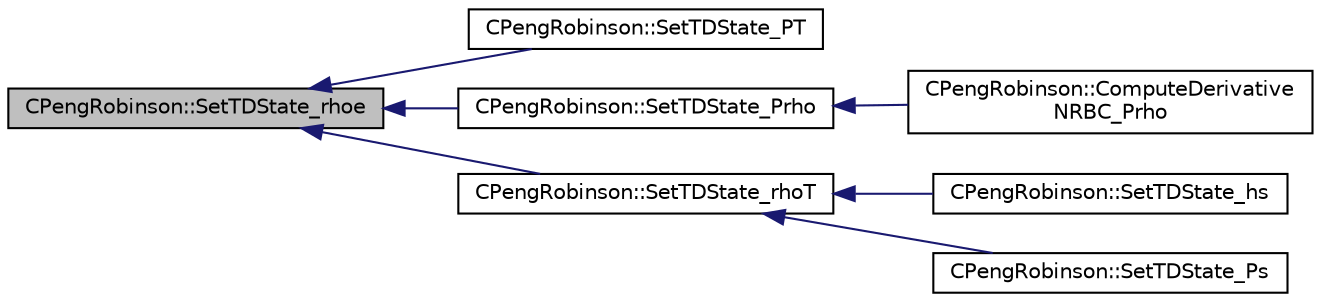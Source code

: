 digraph "CPengRobinson::SetTDState_rhoe"
{
  edge [fontname="Helvetica",fontsize="10",labelfontname="Helvetica",labelfontsize="10"];
  node [fontname="Helvetica",fontsize="10",shape=record];
  rankdir="LR";
  Node60 [label="CPengRobinson::SetTDState_rhoe",height=0.2,width=0.4,color="black", fillcolor="grey75", style="filled", fontcolor="black"];
  Node60 -> Node61 [dir="back",color="midnightblue",fontsize="10",style="solid",fontname="Helvetica"];
  Node61 [label="CPengRobinson::SetTDState_PT",height=0.2,width=0.4,color="black", fillcolor="white", style="filled",URL="$class_c_peng_robinson.html#ac77c4d5be02c8570d16dfbbd784e0c25",tooltip="Set the Dimensionless State using Pressure and Temperature. "];
  Node60 -> Node62 [dir="back",color="midnightblue",fontsize="10",style="solid",fontname="Helvetica"];
  Node62 [label="CPengRobinson::SetTDState_Prho",height=0.2,width=0.4,color="black", fillcolor="white", style="filled",URL="$class_c_peng_robinson.html#a2602dafa1217b418d81325463a772c6c",tooltip="Set the Dimensionless State using Pressure and Density. "];
  Node62 -> Node63 [dir="back",color="midnightblue",fontsize="10",style="solid",fontname="Helvetica"];
  Node63 [label="CPengRobinson::ComputeDerivative\lNRBC_Prho",height=0.2,width=0.4,color="black", fillcolor="white", style="filled",URL="$class_c_peng_robinson.html#a096ce807816553dd9b4ade7d53ce19e4",tooltip="compute some derivatives of enthalpy and entropy needed for subsonic inflow BC "];
  Node60 -> Node64 [dir="back",color="midnightblue",fontsize="10",style="solid",fontname="Helvetica"];
  Node64 [label="CPengRobinson::SetTDState_rhoT",height=0.2,width=0.4,color="black", fillcolor="white", style="filled",URL="$class_c_peng_robinson.html#a3fedc611a71c50410d76b21e27b65830",tooltip="virtual member that would be different for each gas model implemented "];
  Node64 -> Node65 [dir="back",color="midnightblue",fontsize="10",style="solid",fontname="Helvetica"];
  Node65 [label="CPengRobinson::SetTDState_hs",height=0.2,width=0.4,color="black", fillcolor="white", style="filled",URL="$class_c_peng_robinson.html#af06eb28404b7aab6d434c214f4d2bf56",tooltip="virtual member that would be different for each gas model implemented "];
  Node64 -> Node66 [dir="back",color="midnightblue",fontsize="10",style="solid",fontname="Helvetica"];
  Node66 [label="CPengRobinson::SetTDState_Ps",height=0.2,width=0.4,color="black", fillcolor="white", style="filled",URL="$class_c_peng_robinson.html#a806b95538ff8fd3e7caf8a517c02c650",tooltip="Set the Dimensionless State using Pressure and Entropy. "];
}
